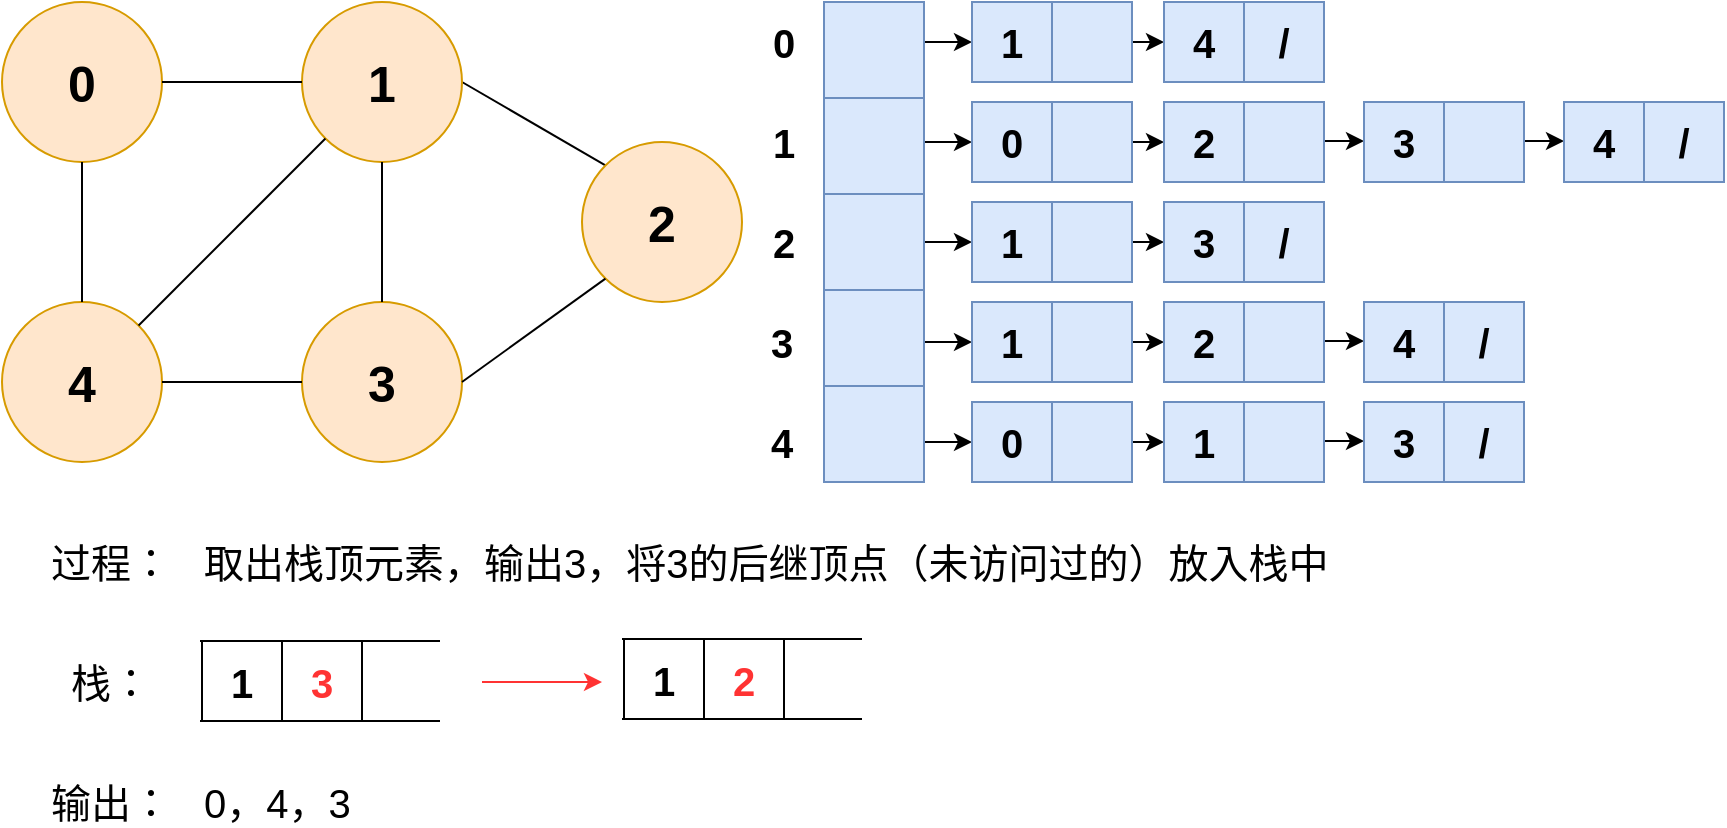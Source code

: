 <mxfile version="13.4.5" type="device"><diagram id="_B_lt8A41LRaqq57eL1I" name="Page-1"><mxGraphModel dx="1106" dy="900" grid="1" gridSize="10" guides="1" tooltips="1" connect="1" arrows="1" fold="1" page="1" pageScale="1" pageWidth="827" pageHeight="1169" math="0" shadow="0"><root><mxCell id="0"/><mxCell id="1" parent="0"/><mxCell id="2uE6kitCqLKt_V7nc1cX-1" value="&lt;b style=&quot;font-size: 25px&quot;&gt;0&lt;/b&gt;" style="ellipse;whiteSpace=wrap;html=1;aspect=fixed;fillColor=#ffe6cc;strokeColor=#d79b00;" vertex="1" parent="1"><mxGeometry x="160" y="460" width="80" height="80" as="geometry"/></mxCell><mxCell id="2uE6kitCqLKt_V7nc1cX-2" value="" style="endArrow=none;html=1;entryX=0;entryY=0;entryDx=0;entryDy=0;exitX=1;exitY=0.5;exitDx=0;exitDy=0;" edge="1" parent="1" source="2uE6kitCqLKt_V7nc1cX-6" target="2uE6kitCqLKt_V7nc1cX-3"><mxGeometry width="50" height="50" relative="1" as="geometry"><mxPoint x="439.996" y="440.004" as="sourcePoint"/><mxPoint x="416.564" y="463.436" as="targetPoint"/></mxGeometry></mxCell><mxCell id="2uE6kitCqLKt_V7nc1cX-3" value="&lt;b style=&quot;font-size: 25px&quot;&gt;2&lt;/b&gt;" style="ellipse;whiteSpace=wrap;html=1;aspect=fixed;fillColor=#ffe6cc;strokeColor=#d79b00;" vertex="1" parent="1"><mxGeometry x="450" y="530" width="80" height="80" as="geometry"/></mxCell><mxCell id="2uE6kitCqLKt_V7nc1cX-4" value="&lt;b style=&quot;font-size: 25px&quot;&gt;3&lt;/b&gt;" style="ellipse;whiteSpace=wrap;html=1;aspect=fixed;fillColor=#ffe6cc;strokeColor=#d79b00;" vertex="1" parent="1"><mxGeometry x="310" y="610" width="80" height="80" as="geometry"/></mxCell><mxCell id="2uE6kitCqLKt_V7nc1cX-5" value="&lt;b style=&quot;font-size: 25px&quot;&gt;4&lt;/b&gt;" style="ellipse;whiteSpace=wrap;html=1;aspect=fixed;fillColor=#ffe6cc;strokeColor=#d79b00;" vertex="1" parent="1"><mxGeometry x="160" y="610" width="80" height="80" as="geometry"/></mxCell><mxCell id="2uE6kitCqLKt_V7nc1cX-6" value="&lt;b style=&quot;font-size: 25px&quot;&gt;1&lt;/b&gt;" style="ellipse;whiteSpace=wrap;html=1;aspect=fixed;fillColor=#ffe6cc;strokeColor=#d79b00;" vertex="1" parent="1"><mxGeometry x="310" y="460" width="80" height="80" as="geometry"/></mxCell><mxCell id="2uE6kitCqLKt_V7nc1cX-7" value="" style="endArrow=none;html=1;" edge="1" parent="1" source="2uE6kitCqLKt_V7nc1cX-1" target="2uE6kitCqLKt_V7nc1cX-6"><mxGeometry width="50" height="50" relative="1" as="geometry"><mxPoint x="388.284" y="538.284" as="sourcePoint"/><mxPoint x="481.716" y="561.716" as="targetPoint"/></mxGeometry></mxCell><mxCell id="2uE6kitCqLKt_V7nc1cX-8" value="" style="endArrow=none;html=1;" edge="1" parent="1" source="2uE6kitCqLKt_V7nc1cX-5" target="2uE6kitCqLKt_V7nc1cX-1"><mxGeometry width="50" height="50" relative="1" as="geometry"><mxPoint x="250" y="510" as="sourcePoint"/><mxPoint x="320" y="510" as="targetPoint"/></mxGeometry></mxCell><mxCell id="2uE6kitCqLKt_V7nc1cX-9" value="" style="endArrow=none;html=1;exitX=0;exitY=0.5;exitDx=0;exitDy=0;entryX=1;entryY=0.5;entryDx=0;entryDy=0;" edge="1" parent="1" source="2uE6kitCqLKt_V7nc1cX-4" target="2uE6kitCqLKt_V7nc1cX-5"><mxGeometry width="50" height="50" relative="1" as="geometry"><mxPoint x="210" y="620" as="sourcePoint"/><mxPoint x="210" y="550" as="targetPoint"/></mxGeometry></mxCell><mxCell id="2uE6kitCqLKt_V7nc1cX-10" value="" style="endArrow=none;html=1;exitX=0.5;exitY=1;exitDx=0;exitDy=0;entryX=0.5;entryY=0;entryDx=0;entryDy=0;" edge="1" parent="1" source="2uE6kitCqLKt_V7nc1cX-6" target="2uE6kitCqLKt_V7nc1cX-4"><mxGeometry width="50" height="50" relative="1" as="geometry"><mxPoint x="320" y="660" as="sourcePoint"/><mxPoint x="250" y="660" as="targetPoint"/></mxGeometry></mxCell><mxCell id="2uE6kitCqLKt_V7nc1cX-11" value="" style="endArrow=none;html=1;exitX=0;exitY=1;exitDx=0;exitDy=0;entryX=1;entryY=0.5;entryDx=0;entryDy=0;" edge="1" parent="1" source="2uE6kitCqLKt_V7nc1cX-3" target="2uE6kitCqLKt_V7nc1cX-4"><mxGeometry width="50" height="50" relative="1" as="geometry"><mxPoint x="360" y="550" as="sourcePoint"/><mxPoint x="360" y="620" as="targetPoint"/></mxGeometry></mxCell><mxCell id="2uE6kitCqLKt_V7nc1cX-12" value="" style="endArrow=none;html=1;exitX=0;exitY=1;exitDx=0;exitDy=0;entryX=1;entryY=0;entryDx=0;entryDy=0;" edge="1" parent="1" source="2uE6kitCqLKt_V7nc1cX-6" target="2uE6kitCqLKt_V7nc1cX-5"><mxGeometry width="50" height="50" relative="1" as="geometry"><mxPoint x="360" y="550" as="sourcePoint"/><mxPoint x="360" y="620" as="targetPoint"/></mxGeometry></mxCell><mxCell id="2uE6kitCqLKt_V7nc1cX-13" value="栈：" style="text;html=1;strokeColor=none;fillColor=none;align=center;verticalAlign=middle;whiteSpace=wrap;rounded=0;fontSize=20;" vertex="1" parent="1"><mxGeometry x="180" y="790" width="69" height="20" as="geometry"/></mxCell><mxCell id="2uE6kitCqLKt_V7nc1cX-14" value="&lt;div&gt;&lt;span style=&quot;font-size: 20px&quot;&gt;&lt;b&gt;4&lt;/b&gt;&lt;/span&gt;&lt;/div&gt;" style="text;html=1;strokeColor=none;fillColor=none;align=center;verticalAlign=middle;whiteSpace=wrap;rounded=0;" vertex="1" parent="1"><mxGeometry x="530" y="670" width="40" height="20" as="geometry"/></mxCell><mxCell id="2uE6kitCqLKt_V7nc1cX-15" value="&lt;div&gt;&lt;span style=&quot;font-size: 20px&quot;&gt;&lt;b&gt;3&lt;/b&gt;&lt;/span&gt;&lt;/div&gt;" style="text;html=1;strokeColor=none;fillColor=none;align=center;verticalAlign=middle;whiteSpace=wrap;rounded=0;" vertex="1" parent="1"><mxGeometry x="530" y="620" width="40" height="20" as="geometry"/></mxCell><mxCell id="2uE6kitCqLKt_V7nc1cX-16" value="&lt;div&gt;&lt;span style=&quot;font-size: 20px&quot;&gt;&lt;b&gt;2&lt;/b&gt;&lt;/span&gt;&lt;/div&gt;" style="text;html=1;strokeColor=none;fillColor=none;align=center;verticalAlign=middle;whiteSpace=wrap;rounded=0;" vertex="1" parent="1"><mxGeometry x="531" y="570" width="40" height="20" as="geometry"/></mxCell><mxCell id="2uE6kitCqLKt_V7nc1cX-17" value="&lt;div&gt;&lt;span style=&quot;font-size: 20px&quot;&gt;&lt;b&gt;1&lt;/b&gt;&lt;/span&gt;&lt;/div&gt;" style="text;html=1;strokeColor=none;fillColor=none;align=center;verticalAlign=middle;whiteSpace=wrap;rounded=0;" vertex="1" parent="1"><mxGeometry x="531" y="520" width="40" height="20" as="geometry"/></mxCell><mxCell id="2uE6kitCqLKt_V7nc1cX-18" value="&lt;div&gt;&lt;span style=&quot;font-size: 20px&quot;&gt;&lt;b&gt;0&lt;/b&gt;&lt;/span&gt;&lt;/div&gt;" style="text;html=1;strokeColor=none;fillColor=none;align=center;verticalAlign=middle;whiteSpace=wrap;rounded=0;" vertex="1" parent="1"><mxGeometry x="531" y="470" width="40" height="20" as="geometry"/></mxCell><mxCell id="2uE6kitCqLKt_V7nc1cX-86" style="rounded=0;orthogonalLoop=1;jettySize=auto;html=1;fontSize=20;entryX=0;entryY=0.5;entryDx=0;entryDy=0;" edge="1" parent="1" target="2uE6kitCqLKt_V7nc1cX-40"><mxGeometry relative="1" as="geometry"><mxPoint x="591" y="530" as="sourcePoint"/><mxPoint x="641" y="530" as="targetPoint"/></mxGeometry></mxCell><mxCell id="2uE6kitCqLKt_V7nc1cX-87" style="rounded=0;orthogonalLoop=1;jettySize=auto;html=1;fontSize=20;entryX=0;entryY=0.5;entryDx=0;entryDy=0;fontStyle=1" edge="1" parent="1" target="2uE6kitCqLKt_V7nc1cX-36"><mxGeometry relative="1" as="geometry"><mxPoint x="711" y="530" as="sourcePoint"/><mxPoint x="655" y="540" as="targetPoint"/></mxGeometry></mxCell><mxCell id="2uE6kitCqLKt_V7nc1cX-88" style="rounded=0;orthogonalLoop=1;jettySize=auto;html=1;fontSize=20;entryX=0;entryY=0.5;entryDx=0;entryDy=0;fontStyle=1" edge="1" parent="1"><mxGeometry relative="1" as="geometry"><mxPoint x="811" y="529.5" as="sourcePoint"/><mxPoint x="841" y="529.5" as="targetPoint"/></mxGeometry></mxCell><mxCell id="2uE6kitCqLKt_V7nc1cX-89" style="rounded=0;orthogonalLoop=1;jettySize=auto;html=1;fontSize=20;entryX=0;entryY=0.5;entryDx=0;entryDy=0;fontStyle=1" edge="1" parent="1"><mxGeometry relative="1" as="geometry"><mxPoint x="911" y="529.5" as="sourcePoint"/><mxPoint x="941" y="529.5" as="targetPoint"/></mxGeometry></mxCell><mxCell id="2uE6kitCqLKt_V7nc1cX-90" style="rounded=0;orthogonalLoop=1;jettySize=auto;html=1;fontSize=20;entryX=0;entryY=0.5;entryDx=0;entryDy=0;" edge="1" parent="1" target="2uE6kitCqLKt_V7nc1cX-24"><mxGeometry relative="1" as="geometry"><mxPoint x="591" y="480" as="sourcePoint"/><mxPoint x="641" y="480" as="targetPoint"/></mxGeometry></mxCell><mxCell id="2uE6kitCqLKt_V7nc1cX-91" style="rounded=0;orthogonalLoop=1;jettySize=auto;html=1;fontSize=20;entryX=0;entryY=0.5;entryDx=0;entryDy=0;fontStyle=1" edge="1" parent="1" target="2uE6kitCqLKt_V7nc1cX-20"><mxGeometry relative="1" as="geometry"><mxPoint x="711" y="480" as="sourcePoint"/><mxPoint x="655" y="490" as="targetPoint"/></mxGeometry></mxCell><mxCell id="2uE6kitCqLKt_V7nc1cX-92" style="rounded=0;orthogonalLoop=1;jettySize=auto;html=1;fontSize=20;entryX=0;entryY=0.5;entryDx=0;entryDy=0;" edge="1" parent="1" target="2uE6kitCqLKt_V7nc1cX-48"><mxGeometry relative="1" as="geometry"><mxPoint x="591" y="580" as="sourcePoint"/><mxPoint x="641" y="580" as="targetPoint"/></mxGeometry></mxCell><mxCell id="2uE6kitCqLKt_V7nc1cX-93" style="rounded=0;orthogonalLoop=1;jettySize=auto;html=1;fontSize=20;entryX=0;entryY=0.5;entryDx=0;entryDy=0;fontStyle=1" edge="1" parent="1" target="2uE6kitCqLKt_V7nc1cX-44"><mxGeometry relative="1" as="geometry"><mxPoint x="711" y="580" as="sourcePoint"/><mxPoint x="655" y="590" as="targetPoint"/></mxGeometry></mxCell><mxCell id="2uE6kitCqLKt_V7nc1cX-94" style="rounded=0;orthogonalLoop=1;jettySize=auto;html=1;fontSize=20;entryX=0;entryY=0.5;entryDx=0;entryDy=0;" edge="1" parent="1" target="2uE6kitCqLKt_V7nc1cX-60"><mxGeometry relative="1" as="geometry"><mxPoint x="591" y="630" as="sourcePoint"/><mxPoint x="641" y="630" as="targetPoint"/></mxGeometry></mxCell><mxCell id="2uE6kitCqLKt_V7nc1cX-95" style="rounded=0;orthogonalLoop=1;jettySize=auto;html=1;fontSize=20;entryX=0;entryY=0.5;entryDx=0;entryDy=0;fontStyle=1" edge="1" parent="1" target="2uE6kitCqLKt_V7nc1cX-56"><mxGeometry relative="1" as="geometry"><mxPoint x="711" y="630" as="sourcePoint"/><mxPoint x="655" y="640" as="targetPoint"/></mxGeometry></mxCell><mxCell id="2uE6kitCqLKt_V7nc1cX-96" style="rounded=0;orthogonalLoop=1;jettySize=auto;html=1;fontSize=20;entryX=0;entryY=0.5;entryDx=0;entryDy=0;fontStyle=1" edge="1" parent="1"><mxGeometry relative="1" as="geometry"><mxPoint x="811" y="629.5" as="sourcePoint"/><mxPoint x="841" y="629.5" as="targetPoint"/></mxGeometry></mxCell><mxCell id="2uE6kitCqLKt_V7nc1cX-97" style="rounded=0;orthogonalLoop=1;jettySize=auto;html=1;fontSize=20;entryX=0;entryY=0.5;entryDx=0;entryDy=0;" edge="1" parent="1" target="2uE6kitCqLKt_V7nc1cX-72"><mxGeometry relative="1" as="geometry"><mxPoint x="591" y="680" as="sourcePoint"/><mxPoint x="641" y="680" as="targetPoint"/></mxGeometry></mxCell><mxCell id="2uE6kitCqLKt_V7nc1cX-98" style="rounded=0;orthogonalLoop=1;jettySize=auto;html=1;fontSize=20;entryX=0;entryY=0.5;entryDx=0;entryDy=0;fontStyle=1" edge="1" parent="1" target="2uE6kitCqLKt_V7nc1cX-68"><mxGeometry relative="1" as="geometry"><mxPoint x="711" y="680" as="sourcePoint"/><mxPoint x="655" y="690" as="targetPoint"/></mxGeometry></mxCell><mxCell id="2uE6kitCqLKt_V7nc1cX-99" style="rounded=0;orthogonalLoop=1;jettySize=auto;html=1;fontSize=20;entryX=0;entryY=0.5;entryDx=0;entryDy=0;fontStyle=1" edge="1" parent="1"><mxGeometry relative="1" as="geometry"><mxPoint x="811" y="679.5" as="sourcePoint"/><mxPoint x="841" y="679.5" as="targetPoint"/></mxGeometry></mxCell><mxCell id="2uE6kitCqLKt_V7nc1cX-100" value="输出：" style="text;html=1;strokeColor=none;fillColor=none;align=center;verticalAlign=middle;whiteSpace=wrap;rounded=0;fontSize=20;" vertex="1" parent="1"><mxGeometry x="180" y="850" width="69" height="20" as="geometry"/></mxCell><mxCell id="2uE6kitCqLKt_V7nc1cX-101" value="过程：" style="text;html=1;strokeColor=none;fillColor=none;align=center;verticalAlign=middle;whiteSpace=wrap;rounded=0;fontSize=20;" vertex="1" parent="1"><mxGeometry x="180" y="730" width="69" height="20" as="geometry"/></mxCell><mxCell id="2uE6kitCqLKt_V7nc1cX-102" value="取出栈顶元素，输出3，将3的后继顶点（未访问过的）放入栈中" style="text;html=1;strokeColor=none;fillColor=none;align=left;verticalAlign=middle;whiteSpace=wrap;rounded=0;fontSize=20;" vertex="1" parent="1"><mxGeometry x="259" y="730" width="661" height="20" as="geometry"/></mxCell><mxCell id="2uE6kitCqLKt_V7nc1cX-103" value="" style="endArrow=none;html=1;strokeColor=#000000;strokeWidth=1;" edge="1" parent="1"><mxGeometry width="50" height="50" relative="1" as="geometry"><mxPoint x="470" y="778.5" as="sourcePoint"/><mxPoint x="590" y="778.5" as="targetPoint"/></mxGeometry></mxCell><mxCell id="2uE6kitCqLKt_V7nc1cX-104" value="" style="endArrow=none;html=1;strokeColor=#000000;strokeWidth=1;" edge="1" parent="1"><mxGeometry width="50" height="50" relative="1" as="geometry"><mxPoint x="470" y="818.5" as="sourcePoint"/><mxPoint x="590" y="818.5" as="targetPoint"/></mxGeometry></mxCell><mxCell id="2uE6kitCqLKt_V7nc1cX-105" value="" style="endArrow=none;html=1;strokeColor=#000000;strokeWidth=1;fontColor=#FF3333;" edge="1" parent="1"><mxGeometry width="50" height="50" relative="1" as="geometry"><mxPoint x="471" y="818.5" as="sourcePoint"/><mxPoint x="471" y="778.5" as="targetPoint"/></mxGeometry></mxCell><mxCell id="2uE6kitCqLKt_V7nc1cX-110" value="" style="endArrow=classic;html=1;strokeWidth=1;strokeColor=#FF3333;" edge="1" parent="1"><mxGeometry width="50" height="50" relative="1" as="geometry"><mxPoint x="400" y="800" as="sourcePoint"/><mxPoint x="460" y="800" as="targetPoint"/></mxGeometry></mxCell><mxCell id="2uE6kitCqLKt_V7nc1cX-111" value="0，4，3" style="text;html=1;strokeColor=none;fillColor=none;align=left;verticalAlign=middle;whiteSpace=wrap;rounded=0;fontSize=20;" vertex="1" parent="1"><mxGeometry x="259" y="850" width="661" height="20" as="geometry"/></mxCell><mxCell id="2uE6kitCqLKt_V7nc1cX-112" value="" style="endArrow=none;html=1;strokeColor=#000000;strokeWidth=1;" edge="1" parent="1"><mxGeometry width="50" height="50" relative="1" as="geometry"><mxPoint x="259" y="779.5" as="sourcePoint"/><mxPoint x="379" y="779.5" as="targetPoint"/></mxGeometry></mxCell><mxCell id="2uE6kitCqLKt_V7nc1cX-113" value="" style="endArrow=none;html=1;strokeColor=#000000;strokeWidth=1;" edge="1" parent="1"><mxGeometry width="50" height="50" relative="1" as="geometry"><mxPoint x="259" y="819.5" as="sourcePoint"/><mxPoint x="379" y="819.5" as="targetPoint"/></mxGeometry></mxCell><mxCell id="2uE6kitCqLKt_V7nc1cX-114" value="" style="endArrow=none;html=1;strokeColor=#000000;strokeWidth=1;fontColor=#FF3333;" edge="1" parent="1"><mxGeometry width="50" height="50" relative="1" as="geometry"><mxPoint x="260" y="819.5" as="sourcePoint"/><mxPoint x="260" y="779.5" as="targetPoint"/></mxGeometry></mxCell><mxCell id="2uE6kitCqLKt_V7nc1cX-19" value="" style="shape=table;html=1;whiteSpace=wrap;startSize=0;container=1;collapsible=0;childLayout=tableLayout;fontSize=20;fontStyle=1;fillColor=#dae8fc;strokeColor=#6c8ebf;" vertex="1" parent="1"><mxGeometry x="741" y="460" width="80" height="40" as="geometry"/></mxCell><mxCell id="2uE6kitCqLKt_V7nc1cX-20" value="" style="shape=partialRectangle;html=1;whiteSpace=wrap;collapsible=0;dropTarget=0;pointerEvents=0;fillColor=none;top=0;left=0;bottom=0;right=0;points=[[0,0.5],[1,0.5]];portConstraint=eastwest;fontSize=20;fontStyle=1" vertex="1" parent="2uE6kitCqLKt_V7nc1cX-19"><mxGeometry width="80" height="40" as="geometry"/></mxCell><mxCell id="2uE6kitCqLKt_V7nc1cX-21" value="4" style="shape=partialRectangle;html=1;whiteSpace=wrap;connectable=0;overflow=hidden;fillColor=none;top=0;left=0;bottom=0;right=0;fontSize=20;fontStyle=1" vertex="1" parent="2uE6kitCqLKt_V7nc1cX-20"><mxGeometry width="40" height="40" as="geometry"/></mxCell><mxCell id="2uE6kitCqLKt_V7nc1cX-22" value="/" style="shape=partialRectangle;html=1;whiteSpace=wrap;connectable=0;overflow=hidden;fillColor=none;top=0;left=0;bottom=0;right=0;fontSize=20;fontStyle=1" vertex="1" parent="2uE6kitCqLKt_V7nc1cX-20"><mxGeometry x="40" width="40" height="40" as="geometry"/></mxCell><mxCell id="2uE6kitCqLKt_V7nc1cX-23" value="" style="shape=table;html=1;whiteSpace=wrap;startSize=0;container=1;collapsible=0;childLayout=tableLayout;fontSize=20;fontStyle=1;fillColor=#dae8fc;strokeColor=#6c8ebf;" vertex="1" parent="1"><mxGeometry x="645" y="460" width="80" height="40" as="geometry"/></mxCell><mxCell id="2uE6kitCqLKt_V7nc1cX-24" value="" style="shape=partialRectangle;html=1;whiteSpace=wrap;collapsible=0;dropTarget=0;pointerEvents=0;fillColor=none;top=0;left=0;bottom=0;right=0;points=[[0,0.5],[1,0.5]];portConstraint=eastwest;fontSize=20;fontStyle=1" vertex="1" parent="2uE6kitCqLKt_V7nc1cX-23"><mxGeometry width="80" height="40" as="geometry"/></mxCell><mxCell id="2uE6kitCqLKt_V7nc1cX-25" value="1" style="shape=partialRectangle;html=1;whiteSpace=wrap;connectable=0;overflow=hidden;fillColor=none;top=0;left=0;bottom=0;right=0;fontSize=20;fontStyle=1" vertex="1" parent="2uE6kitCqLKt_V7nc1cX-24"><mxGeometry width="40" height="40" as="geometry"/></mxCell><mxCell id="2uE6kitCqLKt_V7nc1cX-26" value="" style="shape=partialRectangle;html=1;whiteSpace=wrap;connectable=0;overflow=hidden;fillColor=none;top=0;left=0;bottom=0;right=0;fontSize=20;fontStyle=1" vertex="1" parent="2uE6kitCqLKt_V7nc1cX-24"><mxGeometry x="40" width="40" height="40" as="geometry"/></mxCell><mxCell id="2uE6kitCqLKt_V7nc1cX-27" value="" style="shape=table;html=1;whiteSpace=wrap;startSize=0;container=1;collapsible=0;childLayout=tableLayout;fontSize=20;fontStyle=1;fillColor=#dae8fc;strokeColor=#6c8ebf;" vertex="1" parent="1"><mxGeometry x="941" y="510" width="80" height="40" as="geometry"/></mxCell><mxCell id="2uE6kitCqLKt_V7nc1cX-28" value="" style="shape=partialRectangle;html=1;whiteSpace=wrap;collapsible=0;dropTarget=0;pointerEvents=0;fillColor=none;top=0;left=0;bottom=0;right=0;points=[[0,0.5],[1,0.5]];portConstraint=eastwest;fontSize=20;fontStyle=1" vertex="1" parent="2uE6kitCqLKt_V7nc1cX-27"><mxGeometry width="80" height="40" as="geometry"/></mxCell><mxCell id="2uE6kitCqLKt_V7nc1cX-29" value="4" style="shape=partialRectangle;html=1;whiteSpace=wrap;connectable=0;overflow=hidden;fillColor=none;top=0;left=0;bottom=0;right=0;fontSize=20;fontStyle=1" vertex="1" parent="2uE6kitCqLKt_V7nc1cX-28"><mxGeometry width="40" height="40" as="geometry"/></mxCell><mxCell id="2uE6kitCqLKt_V7nc1cX-30" value="/" style="shape=partialRectangle;html=1;whiteSpace=wrap;connectable=0;overflow=hidden;fillColor=none;top=0;left=0;bottom=0;right=0;fontSize=20;fontStyle=1" vertex="1" parent="2uE6kitCqLKt_V7nc1cX-28"><mxGeometry x="40" width="40" height="40" as="geometry"/></mxCell><mxCell id="2uE6kitCqLKt_V7nc1cX-31" value="" style="shape=table;html=1;whiteSpace=wrap;startSize=0;container=1;collapsible=0;childLayout=tableLayout;fontSize=20;fontStyle=1;fillColor=#dae8fc;strokeColor=#6c8ebf;" vertex="1" parent="1"><mxGeometry x="841" y="510" width="80" height="40" as="geometry"/></mxCell><mxCell id="2uE6kitCqLKt_V7nc1cX-32" value="" style="shape=partialRectangle;html=1;whiteSpace=wrap;collapsible=0;dropTarget=0;pointerEvents=0;fillColor=none;top=0;left=0;bottom=0;right=0;points=[[0,0.5],[1,0.5]];portConstraint=eastwest;fontSize=20;fontStyle=1" vertex="1" parent="2uE6kitCqLKt_V7nc1cX-31"><mxGeometry width="80" height="40" as="geometry"/></mxCell><mxCell id="2uE6kitCqLKt_V7nc1cX-33" value="3" style="shape=partialRectangle;html=1;whiteSpace=wrap;connectable=0;overflow=hidden;fillColor=none;top=0;left=0;bottom=0;right=0;fontSize=20;fontStyle=1" vertex="1" parent="2uE6kitCqLKt_V7nc1cX-32"><mxGeometry width="40" height="40" as="geometry"/></mxCell><mxCell id="2uE6kitCqLKt_V7nc1cX-34" value="" style="shape=partialRectangle;html=1;whiteSpace=wrap;connectable=0;overflow=hidden;fillColor=none;top=0;left=0;bottom=0;right=0;fontSize=20;fontStyle=1" vertex="1" parent="2uE6kitCqLKt_V7nc1cX-32"><mxGeometry x="40" width="40" height="40" as="geometry"/></mxCell><mxCell id="2uE6kitCqLKt_V7nc1cX-35" value="" style="shape=table;html=1;whiteSpace=wrap;startSize=0;container=1;collapsible=0;childLayout=tableLayout;fontSize=20;fontStyle=1;fillColor=#dae8fc;strokeColor=#6c8ebf;" vertex="1" parent="1"><mxGeometry x="741" y="510" width="80" height="40" as="geometry"/></mxCell><mxCell id="2uE6kitCqLKt_V7nc1cX-36" value="" style="shape=partialRectangle;html=1;whiteSpace=wrap;collapsible=0;dropTarget=0;pointerEvents=0;fillColor=none;top=0;left=0;bottom=0;right=0;points=[[0,0.5],[1,0.5]];portConstraint=eastwest;fontSize=20;fontStyle=1" vertex="1" parent="2uE6kitCqLKt_V7nc1cX-35"><mxGeometry width="80" height="40" as="geometry"/></mxCell><mxCell id="2uE6kitCqLKt_V7nc1cX-37" value="2" style="shape=partialRectangle;html=1;whiteSpace=wrap;connectable=0;overflow=hidden;fillColor=none;top=0;left=0;bottom=0;right=0;fontSize=20;fontStyle=1" vertex="1" parent="2uE6kitCqLKt_V7nc1cX-36"><mxGeometry width="40" height="40" as="geometry"/></mxCell><mxCell id="2uE6kitCqLKt_V7nc1cX-38" value="" style="shape=partialRectangle;html=1;whiteSpace=wrap;connectable=0;overflow=hidden;fillColor=none;top=0;left=0;bottom=0;right=0;fontSize=20;fontStyle=1" vertex="1" parent="2uE6kitCqLKt_V7nc1cX-36"><mxGeometry x="40" width="40" height="40" as="geometry"/></mxCell><mxCell id="2uE6kitCqLKt_V7nc1cX-39" value="" style="shape=table;html=1;whiteSpace=wrap;startSize=0;container=1;collapsible=0;childLayout=tableLayout;fontSize=20;fontStyle=1;fillColor=#dae8fc;strokeColor=#6c8ebf;" vertex="1" parent="1"><mxGeometry x="645" y="510" width="80" height="40" as="geometry"/></mxCell><mxCell id="2uE6kitCqLKt_V7nc1cX-40" value="" style="shape=partialRectangle;html=1;whiteSpace=wrap;collapsible=0;dropTarget=0;pointerEvents=0;fillColor=none;top=0;left=0;bottom=0;right=0;points=[[0,0.5],[1,0.5]];portConstraint=eastwest;fontSize=20;fontStyle=1" vertex="1" parent="2uE6kitCqLKt_V7nc1cX-39"><mxGeometry width="80" height="40" as="geometry"/></mxCell><mxCell id="2uE6kitCqLKt_V7nc1cX-41" value="0" style="shape=partialRectangle;html=1;whiteSpace=wrap;connectable=0;overflow=hidden;fillColor=none;top=0;left=0;bottom=0;right=0;fontSize=20;fontStyle=1" vertex="1" parent="2uE6kitCqLKt_V7nc1cX-40"><mxGeometry width="40" height="40" as="geometry"/></mxCell><mxCell id="2uE6kitCqLKt_V7nc1cX-42" value="" style="shape=partialRectangle;html=1;whiteSpace=wrap;connectable=0;overflow=hidden;fillColor=none;top=0;left=0;bottom=0;right=0;fontSize=20;fontStyle=1" vertex="1" parent="2uE6kitCqLKt_V7nc1cX-40"><mxGeometry x="40" width="40" height="40" as="geometry"/></mxCell><mxCell id="2uE6kitCqLKt_V7nc1cX-43" value="" style="shape=table;html=1;whiteSpace=wrap;startSize=0;container=1;collapsible=0;childLayout=tableLayout;fontSize=20;fontStyle=1;fillColor=#dae8fc;strokeColor=#6c8ebf;" vertex="1" parent="1"><mxGeometry x="741" y="560" width="80" height="40" as="geometry"/></mxCell><mxCell id="2uE6kitCqLKt_V7nc1cX-44" value="" style="shape=partialRectangle;html=1;whiteSpace=wrap;collapsible=0;dropTarget=0;pointerEvents=0;fillColor=none;top=0;left=0;bottom=0;right=0;points=[[0,0.5],[1,0.5]];portConstraint=eastwest;fontSize=20;fontStyle=1" vertex="1" parent="2uE6kitCqLKt_V7nc1cX-43"><mxGeometry width="80" height="40" as="geometry"/></mxCell><mxCell id="2uE6kitCqLKt_V7nc1cX-45" value="3" style="shape=partialRectangle;html=1;whiteSpace=wrap;connectable=0;overflow=hidden;fillColor=none;top=0;left=0;bottom=0;right=0;fontSize=20;fontStyle=1" vertex="1" parent="2uE6kitCqLKt_V7nc1cX-44"><mxGeometry width="40" height="40" as="geometry"/></mxCell><mxCell id="2uE6kitCqLKt_V7nc1cX-46" value="/" style="shape=partialRectangle;html=1;whiteSpace=wrap;connectable=0;overflow=hidden;fillColor=none;top=0;left=0;bottom=0;right=0;fontSize=20;fontStyle=1" vertex="1" parent="2uE6kitCqLKt_V7nc1cX-44"><mxGeometry x="40" width="40" height="40" as="geometry"/></mxCell><mxCell id="2uE6kitCqLKt_V7nc1cX-47" value="" style="shape=table;html=1;whiteSpace=wrap;startSize=0;container=1;collapsible=0;childLayout=tableLayout;fontSize=20;fontStyle=1;fillColor=#dae8fc;strokeColor=#6c8ebf;" vertex="1" parent="1"><mxGeometry x="645" y="560" width="80" height="40" as="geometry"/></mxCell><mxCell id="2uE6kitCqLKt_V7nc1cX-48" value="" style="shape=partialRectangle;html=1;whiteSpace=wrap;collapsible=0;dropTarget=0;pointerEvents=0;fillColor=none;top=0;left=0;bottom=0;right=0;points=[[0,0.5],[1,0.5]];portConstraint=eastwest;fontSize=20;fontStyle=1" vertex="1" parent="2uE6kitCqLKt_V7nc1cX-47"><mxGeometry width="80" height="40" as="geometry"/></mxCell><mxCell id="2uE6kitCqLKt_V7nc1cX-49" value="1" style="shape=partialRectangle;html=1;whiteSpace=wrap;connectable=0;overflow=hidden;fillColor=none;top=0;left=0;bottom=0;right=0;fontSize=20;fontStyle=1" vertex="1" parent="2uE6kitCqLKt_V7nc1cX-48"><mxGeometry width="40" height="40" as="geometry"/></mxCell><mxCell id="2uE6kitCqLKt_V7nc1cX-50" value="" style="shape=partialRectangle;html=1;whiteSpace=wrap;connectable=0;overflow=hidden;fillColor=none;top=0;left=0;bottom=0;right=0;fontSize=20;fontStyle=1" vertex="1" parent="2uE6kitCqLKt_V7nc1cX-48"><mxGeometry x="40" width="40" height="40" as="geometry"/></mxCell><mxCell id="2uE6kitCqLKt_V7nc1cX-51" value="" style="shape=table;html=1;whiteSpace=wrap;startSize=0;container=1;collapsible=0;childLayout=tableLayout;fontSize=20;fontStyle=1;fillColor=#dae8fc;strokeColor=#6c8ebf;" vertex="1" parent="1"><mxGeometry x="841" y="610" width="80" height="40" as="geometry"/></mxCell><mxCell id="2uE6kitCqLKt_V7nc1cX-52" value="" style="shape=partialRectangle;html=1;whiteSpace=wrap;collapsible=0;dropTarget=0;pointerEvents=0;fillColor=none;top=0;left=0;bottom=0;right=0;points=[[0,0.5],[1,0.5]];portConstraint=eastwest;fontSize=20;fontStyle=1" vertex="1" parent="2uE6kitCqLKt_V7nc1cX-51"><mxGeometry width="80" height="40" as="geometry"/></mxCell><mxCell id="2uE6kitCqLKt_V7nc1cX-53" value="4" style="shape=partialRectangle;html=1;whiteSpace=wrap;connectable=0;overflow=hidden;fillColor=none;top=0;left=0;bottom=0;right=0;fontSize=20;fontStyle=1" vertex="1" parent="2uE6kitCqLKt_V7nc1cX-52"><mxGeometry width="40" height="40" as="geometry"/></mxCell><mxCell id="2uE6kitCqLKt_V7nc1cX-54" value="/" style="shape=partialRectangle;html=1;whiteSpace=wrap;connectable=0;overflow=hidden;fillColor=none;top=0;left=0;bottom=0;right=0;fontSize=20;fontStyle=1" vertex="1" parent="2uE6kitCqLKt_V7nc1cX-52"><mxGeometry x="40" width="40" height="40" as="geometry"/></mxCell><mxCell id="2uE6kitCqLKt_V7nc1cX-55" value="" style="shape=table;html=1;whiteSpace=wrap;startSize=0;container=1;collapsible=0;childLayout=tableLayout;fontSize=20;fontStyle=1;fillColor=#dae8fc;strokeColor=#6c8ebf;" vertex="1" parent="1"><mxGeometry x="741" y="610" width="80" height="40" as="geometry"/></mxCell><mxCell id="2uE6kitCqLKt_V7nc1cX-56" value="" style="shape=partialRectangle;html=1;whiteSpace=wrap;collapsible=0;dropTarget=0;pointerEvents=0;fillColor=none;top=0;left=0;bottom=0;right=0;points=[[0,0.5],[1,0.5]];portConstraint=eastwest;fontSize=20;fontStyle=1" vertex="1" parent="2uE6kitCqLKt_V7nc1cX-55"><mxGeometry width="80" height="40" as="geometry"/></mxCell><mxCell id="2uE6kitCqLKt_V7nc1cX-57" value="2" style="shape=partialRectangle;html=1;whiteSpace=wrap;connectable=0;overflow=hidden;fillColor=none;top=0;left=0;bottom=0;right=0;fontSize=20;fontStyle=1" vertex="1" parent="2uE6kitCqLKt_V7nc1cX-56"><mxGeometry width="40" height="40" as="geometry"/></mxCell><mxCell id="2uE6kitCqLKt_V7nc1cX-58" value="" style="shape=partialRectangle;html=1;whiteSpace=wrap;connectable=0;overflow=hidden;fillColor=none;top=0;left=0;bottom=0;right=0;fontSize=20;fontStyle=1" vertex="1" parent="2uE6kitCqLKt_V7nc1cX-56"><mxGeometry x="40" width="40" height="40" as="geometry"/></mxCell><mxCell id="2uE6kitCqLKt_V7nc1cX-59" value="" style="shape=table;html=1;whiteSpace=wrap;startSize=0;container=1;collapsible=0;childLayout=tableLayout;fontSize=20;fontStyle=1;fillColor=#dae8fc;strokeColor=#6c8ebf;" vertex="1" parent="1"><mxGeometry x="645" y="610" width="80" height="40" as="geometry"/></mxCell><mxCell id="2uE6kitCqLKt_V7nc1cX-60" value="" style="shape=partialRectangle;html=1;whiteSpace=wrap;collapsible=0;dropTarget=0;pointerEvents=0;fillColor=none;top=0;left=0;bottom=0;right=0;points=[[0,0.5],[1,0.5]];portConstraint=eastwest;fontSize=20;fontStyle=1" vertex="1" parent="2uE6kitCqLKt_V7nc1cX-59"><mxGeometry width="80" height="40" as="geometry"/></mxCell><mxCell id="2uE6kitCqLKt_V7nc1cX-61" value="1" style="shape=partialRectangle;html=1;whiteSpace=wrap;connectable=0;overflow=hidden;fillColor=none;top=0;left=0;bottom=0;right=0;fontSize=20;fontStyle=1" vertex="1" parent="2uE6kitCqLKt_V7nc1cX-60"><mxGeometry width="40" height="40" as="geometry"/></mxCell><mxCell id="2uE6kitCqLKt_V7nc1cX-62" value="" style="shape=partialRectangle;html=1;whiteSpace=wrap;connectable=0;overflow=hidden;fillColor=none;top=0;left=0;bottom=0;right=0;fontSize=20;fontStyle=1" vertex="1" parent="2uE6kitCqLKt_V7nc1cX-60"><mxGeometry x="40" width="40" height="40" as="geometry"/></mxCell><mxCell id="2uE6kitCqLKt_V7nc1cX-63" value="" style="shape=table;html=1;whiteSpace=wrap;startSize=0;container=1;collapsible=0;childLayout=tableLayout;fontSize=20;fontStyle=1;fillColor=#dae8fc;strokeColor=#6c8ebf;" vertex="1" parent="1"><mxGeometry x="841" y="660" width="80" height="40" as="geometry"/></mxCell><mxCell id="2uE6kitCqLKt_V7nc1cX-64" value="" style="shape=partialRectangle;html=1;whiteSpace=wrap;collapsible=0;dropTarget=0;pointerEvents=0;fillColor=none;top=0;left=0;bottom=0;right=0;points=[[0,0.5],[1,0.5]];portConstraint=eastwest;fontSize=20;fontStyle=1" vertex="1" parent="2uE6kitCqLKt_V7nc1cX-63"><mxGeometry width="80" height="40" as="geometry"/></mxCell><mxCell id="2uE6kitCqLKt_V7nc1cX-65" value="3" style="shape=partialRectangle;html=1;whiteSpace=wrap;connectable=0;overflow=hidden;fillColor=none;top=0;left=0;bottom=0;right=0;fontSize=20;fontStyle=1" vertex="1" parent="2uE6kitCqLKt_V7nc1cX-64"><mxGeometry width="40" height="40" as="geometry"/></mxCell><mxCell id="2uE6kitCqLKt_V7nc1cX-66" value="/" style="shape=partialRectangle;html=1;whiteSpace=wrap;connectable=0;overflow=hidden;fillColor=none;top=0;left=0;bottom=0;right=0;fontSize=20;fontStyle=1" vertex="1" parent="2uE6kitCqLKt_V7nc1cX-64"><mxGeometry x="40" width="40" height="40" as="geometry"/></mxCell><mxCell id="2uE6kitCqLKt_V7nc1cX-67" value="" style="shape=table;html=1;whiteSpace=wrap;startSize=0;container=1;collapsible=0;childLayout=tableLayout;fontSize=20;fontStyle=1;fillColor=#dae8fc;strokeColor=#6c8ebf;" vertex="1" parent="1"><mxGeometry x="741" y="660" width="80" height="40" as="geometry"/></mxCell><mxCell id="2uE6kitCqLKt_V7nc1cX-68" value="" style="shape=partialRectangle;html=1;whiteSpace=wrap;collapsible=0;dropTarget=0;pointerEvents=0;fillColor=none;top=0;left=0;bottom=0;right=0;points=[[0,0.5],[1,0.5]];portConstraint=eastwest;fontSize=20;fontStyle=1" vertex="1" parent="2uE6kitCqLKt_V7nc1cX-67"><mxGeometry width="80" height="40" as="geometry"/></mxCell><mxCell id="2uE6kitCqLKt_V7nc1cX-69" value="1" style="shape=partialRectangle;html=1;whiteSpace=wrap;connectable=0;overflow=hidden;fillColor=none;top=0;left=0;bottom=0;right=0;fontSize=20;fontStyle=1" vertex="1" parent="2uE6kitCqLKt_V7nc1cX-68"><mxGeometry width="40" height="40" as="geometry"/></mxCell><mxCell id="2uE6kitCqLKt_V7nc1cX-70" value="" style="shape=partialRectangle;html=1;whiteSpace=wrap;connectable=0;overflow=hidden;fillColor=none;top=0;left=0;bottom=0;right=0;fontSize=20;fontStyle=1" vertex="1" parent="2uE6kitCqLKt_V7nc1cX-68"><mxGeometry x="40" width="40" height="40" as="geometry"/></mxCell><mxCell id="2uE6kitCqLKt_V7nc1cX-71" value="" style="shape=table;html=1;whiteSpace=wrap;startSize=0;container=1;collapsible=0;childLayout=tableLayout;fontSize=20;fontStyle=1;fillColor=#dae8fc;strokeColor=#6c8ebf;" vertex="1" parent="1"><mxGeometry x="645" y="660" width="80" height="40" as="geometry"/></mxCell><mxCell id="2uE6kitCqLKt_V7nc1cX-72" value="" style="shape=partialRectangle;html=1;whiteSpace=wrap;collapsible=0;dropTarget=0;pointerEvents=0;fillColor=none;top=0;left=0;bottom=0;right=0;points=[[0,0.5],[1,0.5]];portConstraint=eastwest;fontSize=20;fontStyle=1" vertex="1" parent="2uE6kitCqLKt_V7nc1cX-71"><mxGeometry width="80" height="40" as="geometry"/></mxCell><mxCell id="2uE6kitCqLKt_V7nc1cX-73" value="0" style="shape=partialRectangle;html=1;whiteSpace=wrap;connectable=0;overflow=hidden;fillColor=none;top=0;left=0;bottom=0;right=0;fontSize=20;fontStyle=1" vertex="1" parent="2uE6kitCqLKt_V7nc1cX-72"><mxGeometry width="40" height="40" as="geometry"/></mxCell><mxCell id="2uE6kitCqLKt_V7nc1cX-74" value="" style="shape=partialRectangle;html=1;whiteSpace=wrap;connectable=0;overflow=hidden;fillColor=none;top=0;left=0;bottom=0;right=0;fontSize=20;fontStyle=1" vertex="1" parent="2uE6kitCqLKt_V7nc1cX-72"><mxGeometry x="40" width="40" height="40" as="geometry"/></mxCell><mxCell id="2uE6kitCqLKt_V7nc1cX-75" value="" style="shape=table;html=1;whiteSpace=wrap;startSize=0;container=1;collapsible=0;childLayout=tableLayout;fillColor=#dae8fc;strokeColor=#6c8ebf;" vertex="1" parent="1"><mxGeometry x="571" y="460" width="50" height="240" as="geometry"/></mxCell><mxCell id="2uE6kitCqLKt_V7nc1cX-76" value="" style="shape=partialRectangle;html=1;whiteSpace=wrap;collapsible=0;dropTarget=0;pointerEvents=0;fillColor=none;top=0;left=0;bottom=0;right=0;points=[[0,0.5],[1,0.5]];portConstraint=eastwest;" vertex="1" parent="2uE6kitCqLKt_V7nc1cX-75"><mxGeometry width="50" height="48" as="geometry"/></mxCell><mxCell id="2uE6kitCqLKt_V7nc1cX-77" value="" style="shape=partialRectangle;html=1;whiteSpace=wrap;connectable=0;overflow=hidden;fillColor=none;top=0;left=0;bottom=0;right=0;" vertex="1" parent="2uE6kitCqLKt_V7nc1cX-76"><mxGeometry width="50" height="48" as="geometry"/></mxCell><mxCell id="2uE6kitCqLKt_V7nc1cX-78" value="" style="shape=partialRectangle;html=1;whiteSpace=wrap;collapsible=0;dropTarget=0;pointerEvents=0;fillColor=none;top=0;left=0;bottom=0;right=0;points=[[0,0.5],[1,0.5]];portConstraint=eastwest;" vertex="1" parent="2uE6kitCqLKt_V7nc1cX-75"><mxGeometry y="48" width="50" height="48" as="geometry"/></mxCell><mxCell id="2uE6kitCqLKt_V7nc1cX-79" value="" style="shape=partialRectangle;html=1;whiteSpace=wrap;connectable=0;overflow=hidden;fillColor=none;top=0;left=0;bottom=0;right=0;" vertex="1" parent="2uE6kitCqLKt_V7nc1cX-78"><mxGeometry width="50" height="48" as="geometry"/></mxCell><mxCell id="2uE6kitCqLKt_V7nc1cX-80" value="" style="shape=partialRectangle;html=1;whiteSpace=wrap;collapsible=0;dropTarget=0;pointerEvents=0;fillColor=none;top=0;left=0;bottom=0;right=0;points=[[0,0.5],[1,0.5]];portConstraint=eastwest;" vertex="1" parent="2uE6kitCqLKt_V7nc1cX-75"><mxGeometry y="96" width="50" height="48" as="geometry"/></mxCell><mxCell id="2uE6kitCqLKt_V7nc1cX-81" value="" style="shape=partialRectangle;html=1;whiteSpace=wrap;connectable=0;overflow=hidden;fillColor=none;top=0;left=0;bottom=0;right=0;" vertex="1" parent="2uE6kitCqLKt_V7nc1cX-80"><mxGeometry width="50" height="48" as="geometry"/></mxCell><mxCell id="2uE6kitCqLKt_V7nc1cX-82" value="" style="shape=partialRectangle;html=1;whiteSpace=wrap;collapsible=0;dropTarget=0;pointerEvents=0;fillColor=none;top=0;left=0;bottom=0;right=0;points=[[0,0.5],[1,0.5]];portConstraint=eastwest;" vertex="1" parent="2uE6kitCqLKt_V7nc1cX-75"><mxGeometry y="144" width="50" height="48" as="geometry"/></mxCell><mxCell id="2uE6kitCqLKt_V7nc1cX-83" value="" style="shape=partialRectangle;html=1;whiteSpace=wrap;connectable=0;overflow=hidden;fillColor=none;top=0;left=0;bottom=0;right=0;" vertex="1" parent="2uE6kitCqLKt_V7nc1cX-82"><mxGeometry width="50" height="48" as="geometry"/></mxCell><mxCell id="2uE6kitCqLKt_V7nc1cX-84" value="" style="shape=partialRectangle;html=1;whiteSpace=wrap;collapsible=0;dropTarget=0;pointerEvents=0;fillColor=none;top=0;left=0;bottom=0;right=0;points=[[0,0.5],[1,0.5]];portConstraint=eastwest;" vertex="1" parent="2uE6kitCqLKt_V7nc1cX-75"><mxGeometry y="192" width="50" height="48" as="geometry"/></mxCell><mxCell id="2uE6kitCqLKt_V7nc1cX-85" value="" style="shape=partialRectangle;html=1;whiteSpace=wrap;connectable=0;overflow=hidden;fillColor=none;top=0;left=0;bottom=0;right=0;" vertex="1" parent="2uE6kitCqLKt_V7nc1cX-84"><mxGeometry width="50" height="48" as="geometry"/></mxCell><mxCell id="2uE6kitCqLKt_V7nc1cX-106" value="" style="shape=table;html=1;whiteSpace=wrap;startSize=0;container=1;collapsible=0;childLayout=tableLayout;fontSize=20;fontStyle=1;fontColor=#FF3333;" vertex="1" parent="1"><mxGeometry x="471" y="778.5" width="80" height="40" as="geometry"/></mxCell><mxCell id="2uE6kitCqLKt_V7nc1cX-107" style="shape=partialRectangle;html=1;whiteSpace=wrap;collapsible=0;dropTarget=0;pointerEvents=0;fillColor=none;top=0;left=0;bottom=0;right=0;points=[[0,0.5],[1,0.5]];portConstraint=eastwest;fontSize=20;fontStyle=1;fontColor=#FF3333;" vertex="1" parent="2uE6kitCqLKt_V7nc1cX-106"><mxGeometry width="80" height="40" as="geometry"/></mxCell><mxCell id="2uE6kitCqLKt_V7nc1cX-108" value="&lt;font color=&quot;#000000&quot;&gt;1&lt;/font&gt;" style="shape=partialRectangle;html=1;whiteSpace=wrap;connectable=0;overflow=hidden;fillColor=none;top=0;left=0;bottom=0;right=0;fontSize=20;fontStyle=1;fontColor=#FF3333;" vertex="1" parent="2uE6kitCqLKt_V7nc1cX-107"><mxGeometry width="40" height="40" as="geometry"/></mxCell><mxCell id="2uE6kitCqLKt_V7nc1cX-109" value="2" style="shape=partialRectangle;html=1;whiteSpace=wrap;connectable=0;overflow=hidden;fillColor=none;top=0;left=0;bottom=0;right=0;fontSize=20;fontStyle=1;fontColor=#FF3333;" vertex="1" parent="2uE6kitCqLKt_V7nc1cX-107"><mxGeometry x="40" width="40" height="40" as="geometry"/></mxCell><mxCell id="2uE6kitCqLKt_V7nc1cX-115" value="" style="shape=table;html=1;whiteSpace=wrap;startSize=0;container=1;collapsible=0;childLayout=tableLayout;fontSize=20;fontStyle=1;fontColor=#FF3333;" vertex="1" parent="1"><mxGeometry x="260" y="779.5" width="80" height="40" as="geometry"/></mxCell><mxCell id="2uE6kitCqLKt_V7nc1cX-116" style="shape=partialRectangle;html=1;whiteSpace=wrap;collapsible=0;dropTarget=0;pointerEvents=0;fillColor=none;top=0;left=0;bottom=0;right=0;points=[[0,0.5],[1,0.5]];portConstraint=eastwest;fontSize=20;fontStyle=1;fontColor=#FF3333;" vertex="1" parent="2uE6kitCqLKt_V7nc1cX-115"><mxGeometry width="80" height="40" as="geometry"/></mxCell><mxCell id="2uE6kitCqLKt_V7nc1cX-117" value="&lt;font color=&quot;#000000&quot;&gt;1&lt;/font&gt;" style="shape=partialRectangle;html=1;whiteSpace=wrap;connectable=0;overflow=hidden;fillColor=none;top=0;left=0;bottom=0;right=0;fontSize=20;fontStyle=1;fontColor=#FF3333;" vertex="1" parent="2uE6kitCqLKt_V7nc1cX-116"><mxGeometry width="40" height="40" as="geometry"/></mxCell><mxCell id="2uE6kitCqLKt_V7nc1cX-118" value="3" style="shape=partialRectangle;html=1;whiteSpace=wrap;connectable=0;overflow=hidden;fillColor=none;top=0;left=0;bottom=0;right=0;fontSize=20;fontStyle=1;fontColor=#FF3333;" vertex="1" parent="2uE6kitCqLKt_V7nc1cX-116"><mxGeometry x="40" width="40" height="40" as="geometry"/></mxCell></root></mxGraphModel></diagram></mxfile>